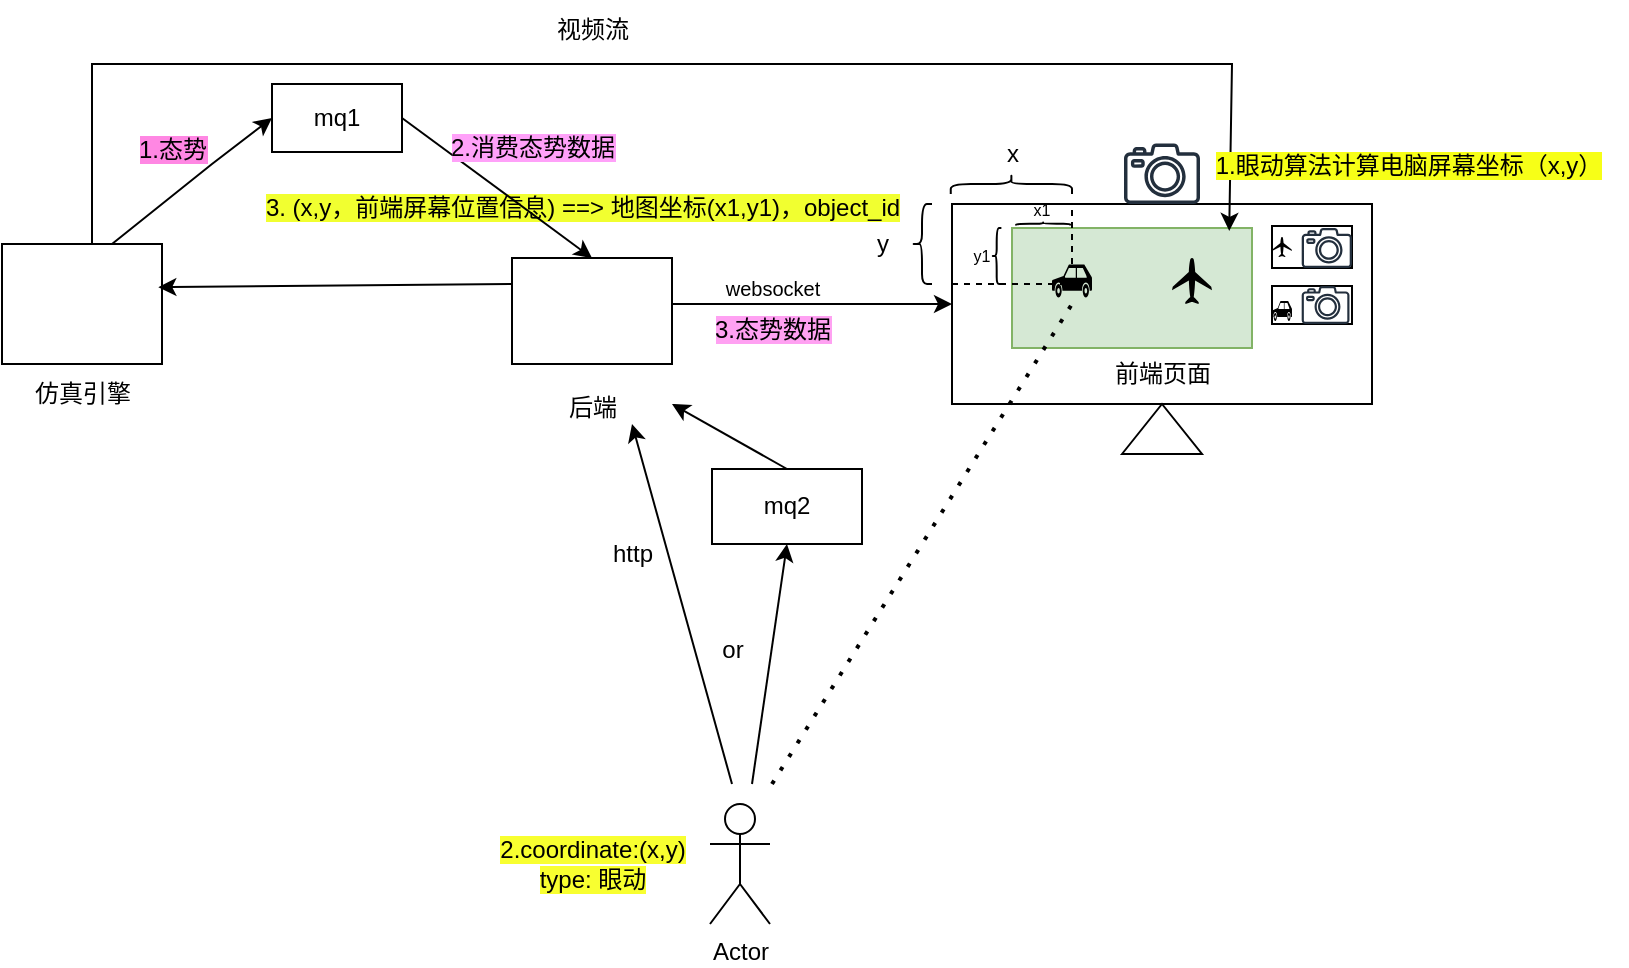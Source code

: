 <mxfile version="24.4.9" type="github">
  <diagram name="第 1 页" id="nvQce1N_u7E6IXuI6mkc">
    <mxGraphModel dx="2019" dy="1148" grid="1" gridSize="10" guides="1" tooltips="1" connect="1" arrows="1" fold="1" page="1" pageScale="1" pageWidth="827" pageHeight="1169" math="0" shadow="0">
      <root>
        <mxCell id="0" />
        <mxCell id="1" parent="0" />
        <mxCell id="y5WzmukbtOXT9IDPHK0q-2" value="" style="rounded=0;whiteSpace=wrap;html=1;" parent="1" vertex="1">
          <mxGeometry x="520" y="170" width="210" height="100" as="geometry" />
        </mxCell>
        <mxCell id="y5WzmukbtOXT9IDPHK0q-3" value="" style="triangle;whiteSpace=wrap;html=1;rotation=-90;" parent="1" vertex="1">
          <mxGeometry x="612.5" y="262.5" width="25" height="40" as="geometry" />
        </mxCell>
        <mxCell id="y5WzmukbtOXT9IDPHK0q-4" value="" style="rounded=0;whiteSpace=wrap;html=1;fillColor=#d5e8d4;strokeColor=#82b366;" parent="1" vertex="1">
          <mxGeometry x="550" y="182" width="120" height="60" as="geometry" />
        </mxCell>
        <mxCell id="y5WzmukbtOXT9IDPHK0q-5" value="Actor" style="shape=umlActor;verticalLabelPosition=bottom;verticalAlign=top;html=1;outlineConnect=0;" parent="1" vertex="1">
          <mxGeometry x="399" y="470" width="30" height="60" as="geometry" />
        </mxCell>
        <mxCell id="y5WzmukbtOXT9IDPHK0q-6" value="前端页面" style="text;html=1;align=center;verticalAlign=middle;resizable=0;points=[];autosize=1;strokeColor=none;fillColor=none;" parent="1" vertex="1">
          <mxGeometry x="590" y="240" width="70" height="30" as="geometry" />
        </mxCell>
        <mxCell id="y5WzmukbtOXT9IDPHK0q-7" value="" style="rounded=0;whiteSpace=wrap;html=1;" parent="1" vertex="1">
          <mxGeometry x="300" y="197" width="80" height="53" as="geometry" />
        </mxCell>
        <mxCell id="y5WzmukbtOXT9IDPHK0q-8" value="" style="rounded=0;whiteSpace=wrap;html=1;" parent="1" vertex="1">
          <mxGeometry x="45" y="190" width="80" height="60" as="geometry" />
        </mxCell>
        <mxCell id="y5WzmukbtOXT9IDPHK0q-10" value="" style="shape=mxgraph.signs.transportation.car_3;html=1;pointerEvents=1;fillColor=#000000;strokeColor=none;verticalLabelPosition=bottom;verticalAlign=top;align=center;" parent="1" vertex="1">
          <mxGeometry x="570" y="200.25" width="20" height="16.5" as="geometry" />
        </mxCell>
        <mxCell id="y5WzmukbtOXT9IDPHK0q-12" value="" style="shape=mxgraph.signs.transportation.airplane_5;html=1;pointerEvents=1;fillColor=#000000;strokeColor=none;verticalLabelPosition=bottom;verticalAlign=top;align=center;" parent="1" vertex="1">
          <mxGeometry x="630" y="197" width="20" height="23" as="geometry" />
        </mxCell>
        <mxCell id="y5WzmukbtOXT9IDPHK0q-13" value="仿真引擎" style="text;html=1;align=center;verticalAlign=middle;resizable=0;points=[];autosize=1;strokeColor=none;fillColor=none;" parent="1" vertex="1">
          <mxGeometry x="50" y="250" width="70" height="30" as="geometry" />
        </mxCell>
        <mxCell id="y5WzmukbtOXT9IDPHK0q-14" value="" style="endArrow=classic;html=1;rounded=0;entryX=0.905;entryY=0.024;entryDx=0;entryDy=0;entryPerimeter=0;" parent="1" target="y5WzmukbtOXT9IDPHK0q-4" edge="1">
          <mxGeometry width="50" height="50" relative="1" as="geometry">
            <mxPoint x="90" y="190" as="sourcePoint" />
            <mxPoint x="140" y="140" as="targetPoint" />
            <Array as="points">
              <mxPoint x="90" y="100" />
              <mxPoint x="660" y="100" />
            </Array>
          </mxGeometry>
        </mxCell>
        <mxCell id="y5WzmukbtOXT9IDPHK0q-15" value="视频流" style="text;html=1;align=center;verticalAlign=middle;resizable=0;points=[];autosize=1;strokeColor=none;fillColor=none;" parent="1" vertex="1">
          <mxGeometry x="310" y="68" width="60" height="30" as="geometry" />
        </mxCell>
        <mxCell id="y5WzmukbtOXT9IDPHK0q-16" value="后端" style="text;html=1;align=center;verticalAlign=middle;resizable=0;points=[];autosize=1;strokeColor=none;fillColor=none;" parent="1" vertex="1">
          <mxGeometry x="315" y="257" width="50" height="30" as="geometry" />
        </mxCell>
        <mxCell id="y5WzmukbtOXT9IDPHK0q-17" value="" style="endArrow=classic;html=1;rounded=0;entryX=0.977;entryY=0.36;entryDx=0;entryDy=0;entryPerimeter=0;" parent="1" target="y5WzmukbtOXT9IDPHK0q-8" edge="1">
          <mxGeometry width="50" height="50" relative="1" as="geometry">
            <mxPoint x="300" y="210" as="sourcePoint" />
            <mxPoint x="350" y="160" as="targetPoint" />
          </mxGeometry>
        </mxCell>
        <mxCell id="y5WzmukbtOXT9IDPHK0q-21" value="" style="endArrow=none;html=1;rounded=0;dashed=1;" parent="1" edge="1">
          <mxGeometry width="50" height="50" relative="1" as="geometry">
            <mxPoint x="580" y="200" as="sourcePoint" />
            <mxPoint x="580" y="170" as="targetPoint" />
          </mxGeometry>
        </mxCell>
        <mxCell id="y5WzmukbtOXT9IDPHK0q-22" value="" style="endArrow=none;html=1;rounded=0;dashed=1;" parent="1" edge="1">
          <mxGeometry width="50" height="50" relative="1" as="geometry">
            <mxPoint x="520" y="210" as="sourcePoint" />
            <mxPoint x="580" y="210" as="targetPoint" />
          </mxGeometry>
        </mxCell>
        <mxCell id="y5WzmukbtOXT9IDPHK0q-23" value="" style="shape=curlyBracket;whiteSpace=wrap;html=1;rounded=1;flipH=1;labelPosition=right;verticalLabelPosition=middle;align=left;verticalAlign=middle;rotation=-90;" parent="1" vertex="1">
          <mxGeometry x="544.69" y="129.69" width="10" height="60.63" as="geometry" />
        </mxCell>
        <mxCell id="y5WzmukbtOXT9IDPHK0q-25" value="x" style="text;html=1;align=center;verticalAlign=middle;resizable=0;points=[];autosize=1;strokeColor=none;fillColor=none;" parent="1" vertex="1">
          <mxGeometry x="534.69" y="129.69" width="30" height="30" as="geometry" />
        </mxCell>
        <mxCell id="y5WzmukbtOXT9IDPHK0q-26" value="" style="shape=curlyBracket;whiteSpace=wrap;html=1;rounded=1;labelPosition=left;verticalLabelPosition=middle;align=right;verticalAlign=middle;" parent="1" vertex="1">
          <mxGeometry x="500" y="170" width="10" height="40" as="geometry" />
        </mxCell>
        <mxCell id="y5WzmukbtOXT9IDPHK0q-27" value="y" style="text;html=1;align=center;verticalAlign=middle;resizable=0;points=[];autosize=1;strokeColor=none;fillColor=none;" parent="1" vertex="1">
          <mxGeometry x="470" y="175" width="30" height="30" as="geometry" />
        </mxCell>
        <mxCell id="y5WzmukbtOXT9IDPHK0q-29" value="" style="shape=curlyBracket;whiteSpace=wrap;html=1;rounded=1;flipH=1;labelPosition=right;verticalLabelPosition=middle;align=left;verticalAlign=middle;rotation=-90;size=0.469;" parent="1" vertex="1">
          <mxGeometry x="564.69" y="166.37" width="1.75" height="27.13" as="geometry" />
        </mxCell>
        <mxCell id="tQOqcrSF_wCH08Ldc5CH-2" value="" style="shape=curlyBracket;whiteSpace=wrap;html=1;rounded=1;labelPosition=left;verticalLabelPosition=middle;align=right;verticalAlign=middle;" parent="1" vertex="1">
          <mxGeometry x="540" y="182" width="4.69" height="28" as="geometry" />
        </mxCell>
        <mxCell id="tQOqcrSF_wCH08Ldc5CH-5" value="&lt;font style=&quot;font-size: 8px;&quot;&gt;x1&lt;/font&gt;" style="text;html=1;strokeColor=none;fillColor=none;align=center;verticalAlign=middle;whiteSpace=wrap;rounded=0;" parent="1" vertex="1">
          <mxGeometry x="550" y="166.37" width="30" height="10.31" as="geometry" />
        </mxCell>
        <mxCell id="tQOqcrSF_wCH08Ldc5CH-6" value="&lt;font style=&quot;font-size: 8px;&quot;&gt;y1&lt;/font&gt;" style="text;html=1;strokeColor=none;fillColor=none;align=center;verticalAlign=middle;whiteSpace=wrap;rounded=0;" parent="1" vertex="1">
          <mxGeometry x="504.69" y="180" width="60" height="30" as="geometry" />
        </mxCell>
        <mxCell id="tQOqcrSF_wCH08Ldc5CH-7" value="" style="endArrow=none;dashed=1;html=1;dashPattern=1 3;strokeWidth=2;rounded=0;" parent="1" edge="1">
          <mxGeometry width="50" height="50" relative="1" as="geometry">
            <mxPoint x="430" y="460" as="sourcePoint" />
            <mxPoint x="580" y="220" as="targetPoint" />
          </mxGeometry>
        </mxCell>
        <mxCell id="tQOqcrSF_wCH08Ldc5CH-9" value="&lt;span style=&quot;background-color: rgb(247, 255, 23);&quot;&gt;1.眼动算法计算电脑屏幕坐标（x,y）&lt;/span&gt;" style="text;html=1;align=center;verticalAlign=middle;resizable=0;points=[];autosize=1;strokeColor=none;fillColor=none;" parent="1" vertex="1">
          <mxGeometry x="637.5" y="136.37" width="220" height="30" as="geometry" />
        </mxCell>
        <mxCell id="tQOqcrSF_wCH08Ldc5CH-10" value="" style="endArrow=classic;html=1;rounded=0;" parent="1" edge="1">
          <mxGeometry width="50" height="50" relative="1" as="geometry">
            <mxPoint x="410" y="460" as="sourcePoint" />
            <mxPoint x="360" y="280" as="targetPoint" />
          </mxGeometry>
        </mxCell>
        <mxCell id="tQOqcrSF_wCH08Ldc5CH-11" value="&lt;span style=&quot;background-color: rgb(248, 255, 48);&quot;&gt;2.coordinate:(x,y)&lt;br&gt;type: 眼动&lt;/span&gt;" style="text;html=1;align=center;verticalAlign=middle;resizable=0;points=[];autosize=1;strokeColor=none;fillColor=none;" parent="1" vertex="1">
          <mxGeometry x="280" y="480" width="120" height="40" as="geometry" />
        </mxCell>
        <mxCell id="tQOqcrSF_wCH08Ldc5CH-12" value="" style="endArrow=classic;html=1;rounded=0;" parent="1" target="y5WzmukbtOXT9IDPHK0q-2" edge="1">
          <mxGeometry width="50" height="50" relative="1" as="geometry">
            <mxPoint x="380" y="220" as="sourcePoint" />
            <mxPoint x="430" y="170" as="targetPoint" />
          </mxGeometry>
        </mxCell>
        <mxCell id="tQOqcrSF_wCH08Ldc5CH-13" value="&lt;font style=&quot;font-size: 10px;&quot;&gt;websocket&lt;/font&gt;" style="text;html=1;align=center;verticalAlign=middle;resizable=0;points=[];autosize=1;strokeColor=none;fillColor=none;" parent="1" vertex="1">
          <mxGeometry x="395" y="196.5" width="70" height="30" as="geometry" />
        </mxCell>
        <mxCell id="tQOqcrSF_wCH08Ldc5CH-14" value="&lt;span style=&quot;background-color: rgb(241, 255, 48);&quot;&gt;3. (x,y，前端屏幕位置信息) ==&amp;gt; 地图坐标(x1,y1)，object_id&lt;/span&gt;" style="text;html=1;align=center;verticalAlign=middle;resizable=0;points=[];autosize=1;strokeColor=none;fillColor=none;" parent="1" vertex="1">
          <mxGeometry x="165" y="156.53" width="340" height="30" as="geometry" />
        </mxCell>
        <mxCell id="tQOqcrSF_wCH08Ldc5CH-18" value="" style="sketch=0;outlineConnect=0;fontColor=#232F3E;gradientColor=none;fillColor=#232F3D;strokeColor=none;dashed=0;verticalLabelPosition=bottom;verticalAlign=top;align=center;html=1;fontSize=12;fontStyle=0;aspect=fixed;pointerEvents=1;shape=mxgraph.aws4.camera2;" parent="1" vertex="1">
          <mxGeometry x="606" y="139.79" width="38" height="30.21" as="geometry" />
        </mxCell>
        <mxCell id="0YGjtnQpsca83px1SI2z-1" value="" style="rounded=0;whiteSpace=wrap;html=1;" vertex="1" parent="1">
          <mxGeometry x="680" y="181" width="40" height="21" as="geometry" />
        </mxCell>
        <mxCell id="0YGjtnQpsca83px1SI2z-2" value="" style="rounded=0;whiteSpace=wrap;html=1;" vertex="1" parent="1">
          <mxGeometry x="680" y="211" width="40" height="19" as="geometry" />
        </mxCell>
        <mxCell id="0YGjtnQpsca83px1SI2z-3" value="" style="shape=mxgraph.signs.transportation.airplane_5;html=1;pointerEvents=1;fillColor=#000000;strokeColor=none;verticalLabelPosition=bottom;verticalAlign=top;align=center;" vertex="1" parent="1">
          <mxGeometry x="680" y="186.5" width="10" height="10" as="geometry" />
        </mxCell>
        <mxCell id="0YGjtnQpsca83px1SI2z-4" value="" style="sketch=0;outlineConnect=0;fontColor=#232F3E;gradientColor=none;fillColor=#232F3D;strokeColor=none;dashed=0;verticalLabelPosition=bottom;verticalAlign=top;align=center;html=1;fontSize=12;fontStyle=0;aspect=fixed;pointerEvents=1;shape=mxgraph.aws4.camera2;" vertex="1" parent="1">
          <mxGeometry x="694.84" y="182" width="25.16" height="20" as="geometry" />
        </mxCell>
        <mxCell id="0YGjtnQpsca83px1SI2z-5" value="" style="shape=mxgraph.signs.transportation.car_3;html=1;pointerEvents=1;fillColor=#000000;strokeColor=none;verticalLabelPosition=bottom;verticalAlign=top;align=center;" vertex="1" parent="1">
          <mxGeometry x="680" y="218.5" width="10" height="10" as="geometry" />
        </mxCell>
        <mxCell id="0YGjtnQpsca83px1SI2z-6" value="" style="sketch=0;outlineConnect=0;fontColor=#232F3E;gradientColor=none;fillColor=#232F3D;strokeColor=none;dashed=0;verticalLabelPosition=bottom;verticalAlign=top;align=center;html=1;fontSize=12;fontStyle=0;aspect=fixed;pointerEvents=1;shape=mxgraph.aws4.camera2;" vertex="1" parent="1">
          <mxGeometry x="694.84" y="211" width="23.9" height="19" as="geometry" />
        </mxCell>
        <mxCell id="0YGjtnQpsca83px1SI2z-10" value="mq1" style="rounded=0;whiteSpace=wrap;html=1;" vertex="1" parent="1">
          <mxGeometry x="180" y="110" width="65" height="34" as="geometry" />
        </mxCell>
        <mxCell id="0YGjtnQpsca83px1SI2z-11" value="" style="endArrow=classic;html=1;rounded=0;entryX=0;entryY=0.5;entryDx=0;entryDy=0;" edge="1" parent="1" target="0YGjtnQpsca83px1SI2z-10">
          <mxGeometry width="50" height="50" relative="1" as="geometry">
            <mxPoint x="100" y="190" as="sourcePoint" />
            <mxPoint x="150" y="140" as="targetPoint" />
            <Array as="points">
              <mxPoint x="150" y="150" />
            </Array>
          </mxGeometry>
        </mxCell>
        <mxCell id="0YGjtnQpsca83px1SI2z-12" value="&lt;span style=&quot;background-color: rgb(255, 135, 227);&quot;&gt;1.态势&lt;/span&gt;" style="text;html=1;align=center;verticalAlign=middle;resizable=0;points=[];autosize=1;strokeColor=none;fillColor=none;" vertex="1" parent="1">
          <mxGeometry x="100" y="128" width="60" height="30" as="geometry" />
        </mxCell>
        <mxCell id="0YGjtnQpsca83px1SI2z-13" value="" style="endArrow=classic;html=1;rounded=0;exitX=1;exitY=0.5;exitDx=0;exitDy=0;entryX=0.5;entryY=0;entryDx=0;entryDy=0;" edge="1" parent="1" source="0YGjtnQpsca83px1SI2z-10" target="y5WzmukbtOXT9IDPHK0q-7">
          <mxGeometry width="50" height="50" relative="1" as="geometry">
            <mxPoint x="250" y="120" as="sourcePoint" />
            <mxPoint x="300" y="70" as="targetPoint" />
          </mxGeometry>
        </mxCell>
        <mxCell id="0YGjtnQpsca83px1SI2z-14" value="&lt;span style=&quot;background-color: rgb(255, 161, 249);&quot;&gt;2.消费态势数据&lt;/span&gt;" style="text;html=1;align=center;verticalAlign=middle;resizable=0;points=[];autosize=1;strokeColor=none;fillColor=none;" vertex="1" parent="1">
          <mxGeometry x="255" y="126.53" width="110" height="30" as="geometry" />
        </mxCell>
        <mxCell id="0YGjtnQpsca83px1SI2z-15" value="&lt;span style=&quot;background-color: rgb(255, 161, 242);&quot;&gt;3.态势数据&lt;/span&gt;" style="text;html=1;align=center;verticalAlign=middle;resizable=0;points=[];autosize=1;strokeColor=none;fillColor=none;" vertex="1" parent="1">
          <mxGeometry x="390" y="218" width="80" height="30" as="geometry" />
        </mxCell>
        <mxCell id="0YGjtnQpsca83px1SI2z-16" value="mq2" style="rounded=0;whiteSpace=wrap;html=1;" vertex="1" parent="1">
          <mxGeometry x="400" y="302.5" width="75" height="37.5" as="geometry" />
        </mxCell>
        <mxCell id="0YGjtnQpsca83px1SI2z-17" value="" style="endArrow=classic;html=1;rounded=0;entryX=0.5;entryY=1;entryDx=0;entryDy=0;" edge="1" parent="1" target="0YGjtnQpsca83px1SI2z-16">
          <mxGeometry width="50" height="50" relative="1" as="geometry">
            <mxPoint x="420" y="460" as="sourcePoint" />
            <mxPoint x="620" y="350" as="targetPoint" />
          </mxGeometry>
        </mxCell>
        <mxCell id="0YGjtnQpsca83px1SI2z-18" value="or" style="text;html=1;align=center;verticalAlign=middle;resizable=0;points=[];autosize=1;strokeColor=none;fillColor=none;" vertex="1" parent="1">
          <mxGeometry x="395" y="378" width="30" height="30" as="geometry" />
        </mxCell>
        <mxCell id="0YGjtnQpsca83px1SI2z-19" value="http" style="text;html=1;align=center;verticalAlign=middle;resizable=0;points=[];autosize=1;strokeColor=none;fillColor=none;" vertex="1" parent="1">
          <mxGeometry x="340" y="330" width="40" height="30" as="geometry" />
        </mxCell>
        <mxCell id="0YGjtnQpsca83px1SI2z-20" value="" style="endArrow=classic;html=1;rounded=0;exitX=0.5;exitY=0;exitDx=0;exitDy=0;" edge="1" parent="1" source="0YGjtnQpsca83px1SI2z-16">
          <mxGeometry width="50" height="50" relative="1" as="geometry">
            <mxPoint x="440" y="300" as="sourcePoint" />
            <mxPoint x="380" y="270" as="targetPoint" />
          </mxGeometry>
        </mxCell>
      </root>
    </mxGraphModel>
  </diagram>
</mxfile>
